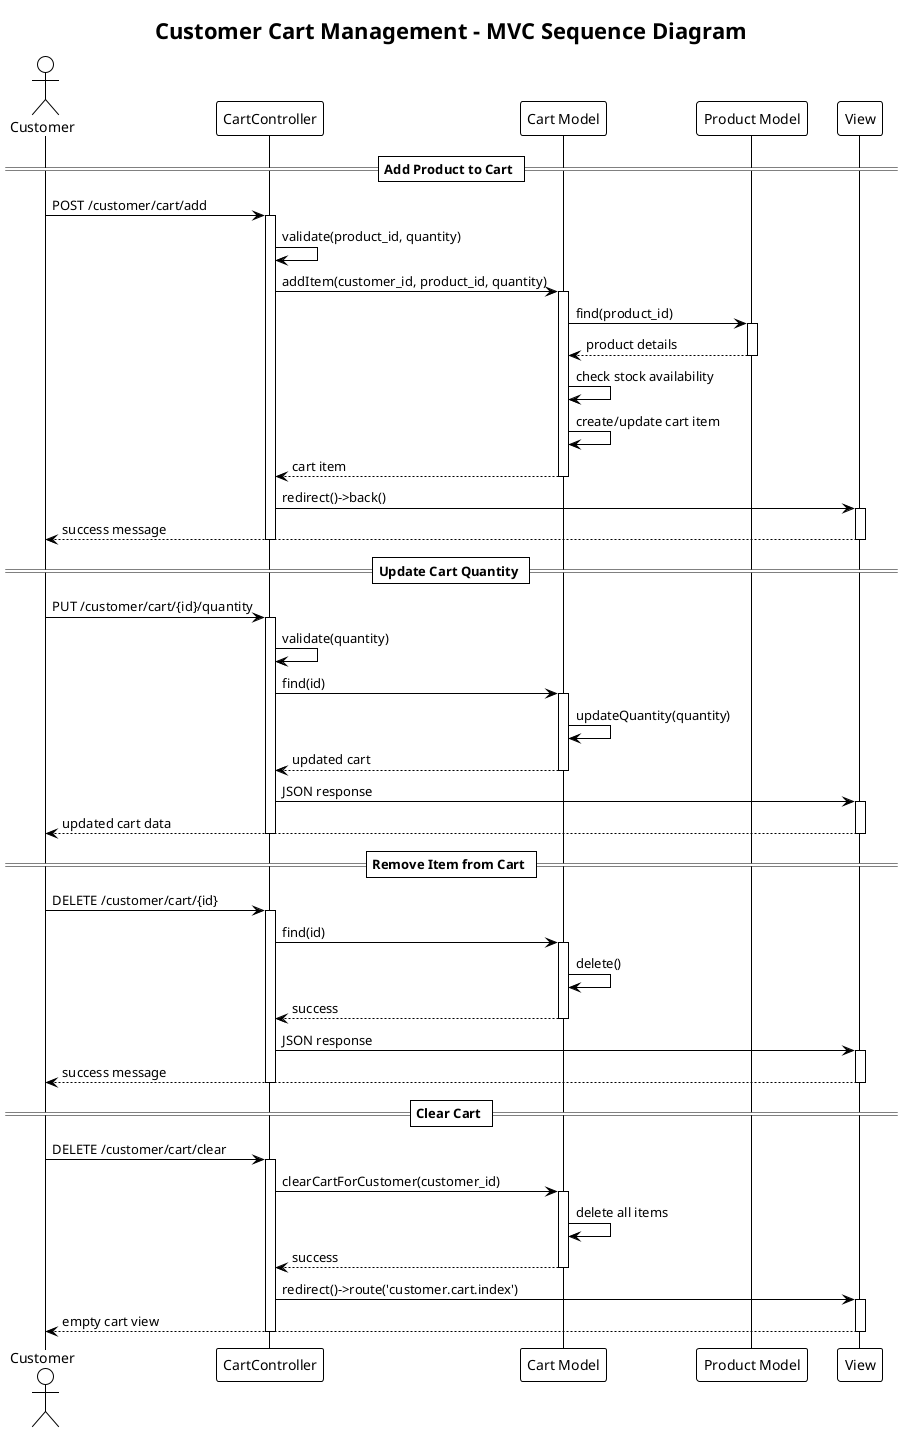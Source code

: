 @startuml
!theme plain
title Customer Cart Management - MVC Sequence Diagram

actor Customer
participant "CartController" as Controller
participant "Cart Model" as Model
participant "Product Model" as Product
participant "View" as View

== Add Product to Cart ==
Customer -> Controller: POST /customer/cart/add
activate Controller
Controller -> Controller: validate(product_id, quantity)
Controller -> Model: addItem(customer_id, product_id, quantity)
activate Model
Model -> Product: find(product_id)
activate Product
Product --> Model: product details
deactivate Product
Model -> Model: check stock availability
Model -> Model: create/update cart item
Model --> Controller: cart item
deactivate Model
Controller -> View: redirect()->back()
activate View
View --> Customer: success message
deactivate View
deactivate Controller

== Update Cart Quantity ==
Customer -> Controller: PUT /customer/cart/{id}/quantity
activate Controller
Controller -> Controller: validate(quantity)
Controller -> Model: find(id)
activate Model
Model -> Model: updateQuantity(quantity)
Model --> Controller: updated cart
deactivate Model
Controller -> View: JSON response
activate View
View --> Customer: updated cart data
deactivate View
deactivate Controller

== Remove Item from Cart ==
Customer -> Controller: DELETE /customer/cart/{id}
activate Controller
Controller -> Model: find(id)
activate Model
Model -> Model: delete()
Model --> Controller: success
deactivate Model
Controller -> View: JSON response
activate View
View --> Customer: success message
deactivate View
deactivate Controller

== Clear Cart ==
Customer -> Controller: DELETE /customer/cart/clear
activate Controller
Controller -> Model: clearCartForCustomer(customer_id)
activate Model
Model -> Model: delete all items
Model --> Controller: success
deactivate Model
Controller -> View: redirect()->route('customer.cart.index')
activate View
View --> Customer: empty cart view
deactivate View
deactivate Controller

@enduml
